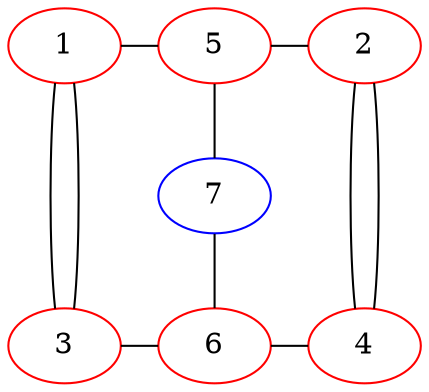 graph {
  1 -- 3 -- 1;
  2 -- 4 -- 2;
  1 -- 5 -- 2;
  3 -- 6 -- 4;
  5 -- 7 -- 6;

  {
    rank="same";
    1;
    5;
    2;

  }


  {
    rank="same";
    3;
    6;
    4;

  }

  1 [color="red"];
  2 [color="red"];
  3 [color="red"];
  4 [color="red"];
  5 [color="red"];
  6 [color="red"];
  7 [color="blue"];

}
